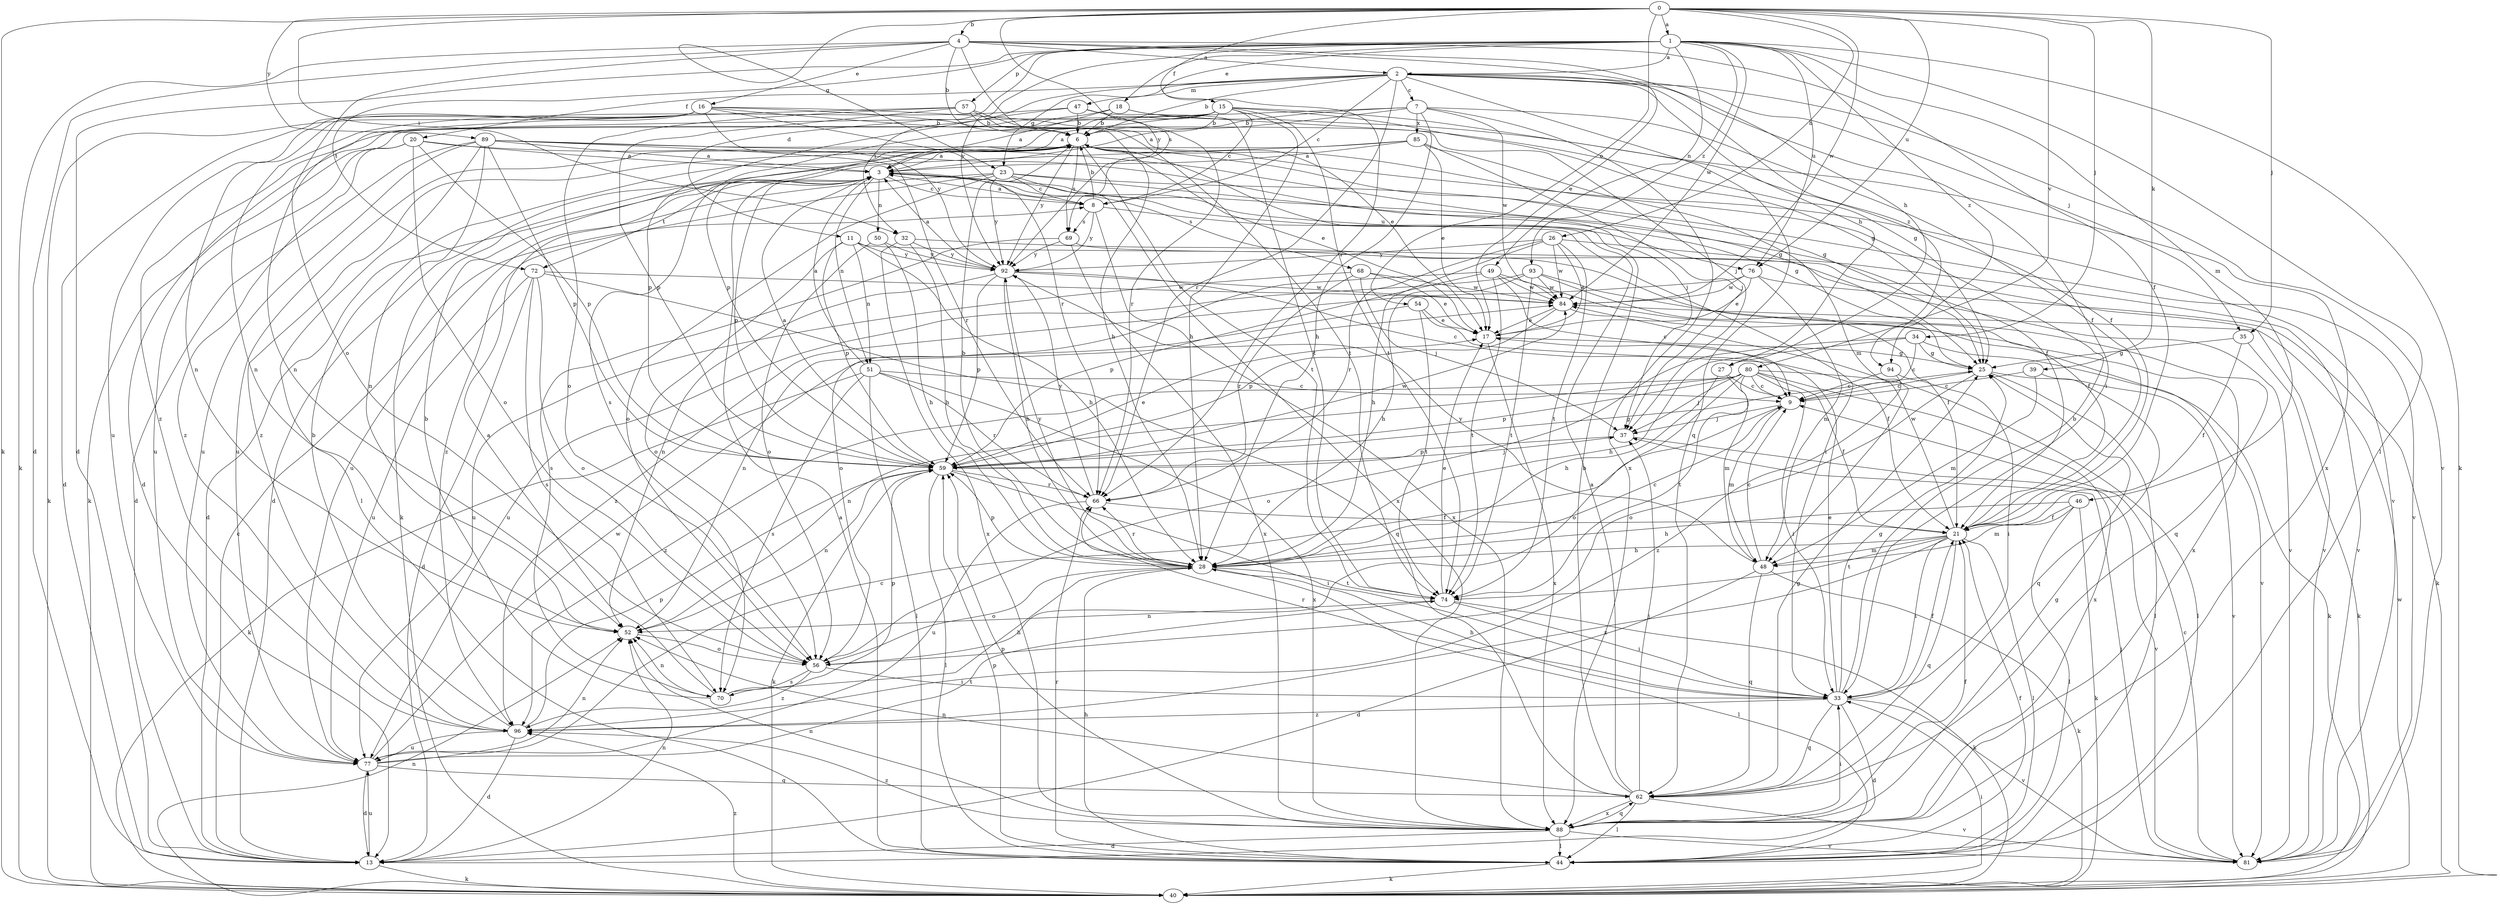 strict digraph  {
0;
1;
2;
3;
4;
6;
7;
8;
9;
11;
13;
15;
16;
17;
18;
20;
21;
23;
25;
26;
27;
28;
32;
33;
34;
35;
37;
39;
40;
44;
46;
47;
48;
49;
50;
51;
52;
54;
56;
57;
59;
62;
66;
68;
69;
70;
72;
74;
76;
77;
80;
81;
84;
85;
88;
89;
92;
93;
94;
96;
0 -> 1  [label=a];
0 -> 4  [label=b];
0 -> 23  [label=g];
0 -> 26  [label=h];
0 -> 32  [label=i];
0 -> 34  [label=j];
0 -> 35  [label=j];
0 -> 39  [label=k];
0 -> 40  [label=k];
0 -> 54  [label=o];
0 -> 66  [label=r];
0 -> 76  [label=u];
0 -> 80  [label=v];
0 -> 84  [label=w];
0 -> 89  [label=y];
0 -> 92  [label=y];
1 -> 2  [label=a];
1 -> 11  [label=d];
1 -> 13  [label=d];
1 -> 15  [label=e];
1 -> 18  [label=f];
1 -> 40  [label=k];
1 -> 44  [label=l];
1 -> 46  [label=m];
1 -> 49  [label=n];
1 -> 57  [label=p];
1 -> 72  [label=t];
1 -> 76  [label=u];
1 -> 84  [label=w];
1 -> 92  [label=y];
1 -> 93  [label=z];
1 -> 94  [label=z];
2 -> 6  [label=b];
2 -> 7  [label=c];
2 -> 8  [label=c];
2 -> 20  [label=f];
2 -> 23  [label=g];
2 -> 27  [label=h];
2 -> 32  [label=i];
2 -> 33  [label=i];
2 -> 35  [label=j];
2 -> 47  [label=m];
2 -> 62  [label=q];
2 -> 66  [label=r];
2 -> 81  [label=v];
2 -> 94  [label=z];
3 -> 8  [label=c];
3 -> 13  [label=d];
3 -> 21  [label=f];
3 -> 50  [label=n];
3 -> 51  [label=n];
3 -> 59  [label=p];
3 -> 68  [label=s];
3 -> 72  [label=t];
3 -> 76  [label=u];
4 -> 2  [label=a];
4 -> 6  [label=b];
4 -> 13  [label=d];
4 -> 16  [label=e];
4 -> 17  [label=e];
4 -> 21  [label=f];
4 -> 27  [label=h];
4 -> 40  [label=k];
4 -> 56  [label=o];
4 -> 69  [label=s];
6 -> 3  [label=a];
6 -> 17  [label=e];
6 -> 25  [label=g];
6 -> 69  [label=s];
6 -> 74  [label=t];
6 -> 77  [label=u];
6 -> 92  [label=y];
6 -> 96  [label=z];
7 -> 3  [label=a];
7 -> 6  [label=b];
7 -> 21  [label=f];
7 -> 28  [label=h];
7 -> 40  [label=k];
7 -> 84  [label=w];
7 -> 85  [label=x];
7 -> 88  [label=x];
8 -> 3  [label=a];
8 -> 6  [label=b];
8 -> 33  [label=i];
8 -> 69  [label=s];
8 -> 88  [label=x];
8 -> 92  [label=y];
9 -> 37  [label=j];
9 -> 48  [label=m];
11 -> 21  [label=f];
11 -> 28  [label=h];
11 -> 51  [label=n];
11 -> 56  [label=o];
11 -> 59  [label=p];
11 -> 92  [label=y];
13 -> 8  [label=c];
13 -> 40  [label=k];
13 -> 52  [label=n];
13 -> 77  [label=u];
15 -> 3  [label=a];
15 -> 6  [label=b];
15 -> 8  [label=c];
15 -> 13  [label=d];
15 -> 21  [label=f];
15 -> 25  [label=g];
15 -> 28  [label=h];
15 -> 59  [label=p];
15 -> 74  [label=t];
15 -> 96  [label=z];
16 -> 6  [label=b];
16 -> 13  [label=d];
16 -> 17  [label=e];
16 -> 37  [label=j];
16 -> 40  [label=k];
16 -> 52  [label=n];
16 -> 66  [label=r];
16 -> 77  [label=u];
16 -> 92  [label=y];
17 -> 25  [label=g];
17 -> 88  [label=x];
18 -> 3  [label=a];
18 -> 6  [label=b];
18 -> 25  [label=g];
18 -> 70  [label=s];
18 -> 88  [label=x];
20 -> 3  [label=a];
20 -> 37  [label=j];
20 -> 56  [label=o];
20 -> 59  [label=p];
20 -> 77  [label=u];
20 -> 96  [label=z];
21 -> 28  [label=h];
21 -> 33  [label=i];
21 -> 44  [label=l];
21 -> 48  [label=m];
21 -> 62  [label=q];
21 -> 74  [label=t];
21 -> 84  [label=w];
21 -> 96  [label=z];
23 -> 8  [label=c];
23 -> 25  [label=g];
23 -> 56  [label=o];
23 -> 77  [label=u];
23 -> 81  [label=v];
23 -> 88  [label=x];
23 -> 92  [label=y];
23 -> 96  [label=z];
25 -> 9  [label=c];
25 -> 44  [label=l];
25 -> 56  [label=o];
25 -> 81  [label=v];
26 -> 17  [label=e];
26 -> 28  [label=h];
26 -> 66  [label=r];
26 -> 74  [label=t];
26 -> 81  [label=v];
26 -> 84  [label=w];
26 -> 92  [label=y];
27 -> 9  [label=c];
27 -> 28  [label=h];
27 -> 48  [label=m];
28 -> 6  [label=b];
28 -> 9  [label=c];
28 -> 44  [label=l];
28 -> 56  [label=o];
28 -> 59  [label=p];
28 -> 66  [label=r];
28 -> 74  [label=t];
28 -> 92  [label=y];
32 -> 28  [label=h];
32 -> 81  [label=v];
32 -> 88  [label=x];
32 -> 92  [label=y];
33 -> 6  [label=b];
33 -> 13  [label=d];
33 -> 17  [label=e];
33 -> 21  [label=f];
33 -> 25  [label=g];
33 -> 28  [label=h];
33 -> 62  [label=q];
33 -> 66  [label=r];
33 -> 81  [label=v];
33 -> 96  [label=z];
34 -> 9  [label=c];
34 -> 25  [label=g];
34 -> 28  [label=h];
34 -> 40  [label=k];
34 -> 56  [label=o];
35 -> 21  [label=f];
35 -> 25  [label=g];
35 -> 40  [label=k];
37 -> 59  [label=p];
37 -> 81  [label=v];
39 -> 9  [label=c];
39 -> 48  [label=m];
39 -> 62  [label=q];
40 -> 33  [label=i];
40 -> 52  [label=n];
40 -> 84  [label=w];
40 -> 96  [label=z];
44 -> 3  [label=a];
44 -> 21  [label=f];
44 -> 28  [label=h];
44 -> 40  [label=k];
44 -> 59  [label=p];
44 -> 66  [label=r];
46 -> 21  [label=f];
46 -> 28  [label=h];
46 -> 40  [label=k];
46 -> 44  [label=l];
46 -> 48  [label=m];
47 -> 6  [label=b];
47 -> 52  [label=n];
47 -> 59  [label=p];
47 -> 66  [label=r];
47 -> 74  [label=t];
48 -> 9  [label=c];
48 -> 13  [label=d];
48 -> 40  [label=k];
48 -> 62  [label=q];
48 -> 92  [label=y];
49 -> 9  [label=c];
49 -> 56  [label=o];
49 -> 59  [label=p];
49 -> 74  [label=t];
49 -> 84  [label=w];
49 -> 88  [label=x];
50 -> 28  [label=h];
50 -> 56  [label=o];
50 -> 92  [label=y];
51 -> 3  [label=a];
51 -> 9  [label=c];
51 -> 40  [label=k];
51 -> 44  [label=l];
51 -> 66  [label=r];
51 -> 70  [label=s];
51 -> 88  [label=x];
52 -> 56  [label=o];
54 -> 17  [label=e];
54 -> 21  [label=f];
54 -> 52  [label=n];
54 -> 74  [label=t];
56 -> 33  [label=i];
56 -> 70  [label=s];
56 -> 96  [label=z];
57 -> 6  [label=b];
57 -> 28  [label=h];
57 -> 52  [label=n];
57 -> 56  [label=o];
57 -> 59  [label=p];
57 -> 74  [label=t];
59 -> 3  [label=a];
59 -> 17  [label=e];
59 -> 25  [label=g];
59 -> 33  [label=i];
59 -> 37  [label=j];
59 -> 40  [label=k];
59 -> 44  [label=l];
59 -> 52  [label=n];
59 -> 66  [label=r];
59 -> 84  [label=w];
62 -> 3  [label=a];
62 -> 6  [label=b];
62 -> 25  [label=g];
62 -> 37  [label=j];
62 -> 44  [label=l];
62 -> 52  [label=n];
62 -> 81  [label=v];
62 -> 88  [label=x];
66 -> 21  [label=f];
66 -> 77  [label=u];
66 -> 92  [label=y];
68 -> 17  [label=e];
68 -> 37  [label=j];
68 -> 66  [label=r];
68 -> 77  [label=u];
68 -> 84  [label=w];
69 -> 70  [label=s];
69 -> 81  [label=v];
69 -> 88  [label=x];
69 -> 92  [label=y];
70 -> 3  [label=a];
70 -> 6  [label=b];
70 -> 28  [label=h];
70 -> 52  [label=n];
70 -> 59  [label=p];
72 -> 13  [label=d];
72 -> 56  [label=o];
72 -> 62  [label=q];
72 -> 70  [label=s];
72 -> 77  [label=u];
72 -> 84  [label=w];
74 -> 17  [label=e];
74 -> 33  [label=i];
74 -> 40  [label=k];
74 -> 52  [label=n];
76 -> 17  [label=e];
76 -> 40  [label=k];
76 -> 48  [label=m];
76 -> 84  [label=w];
76 -> 96  [label=z];
77 -> 9  [label=c];
77 -> 13  [label=d];
77 -> 52  [label=n];
77 -> 62  [label=q];
77 -> 74  [label=t];
77 -> 84  [label=w];
80 -> 9  [label=c];
80 -> 21  [label=f];
80 -> 33  [label=i];
80 -> 37  [label=j];
80 -> 44  [label=l];
80 -> 52  [label=n];
80 -> 56  [label=o];
80 -> 59  [label=p];
80 -> 74  [label=t];
80 -> 88  [label=x];
80 -> 96  [label=z];
81 -> 9  [label=c];
81 -> 37  [label=j];
84 -> 17  [label=e];
84 -> 59  [label=p];
84 -> 81  [label=v];
85 -> 3  [label=a];
85 -> 13  [label=d];
85 -> 17  [label=e];
85 -> 37  [label=j];
85 -> 40  [label=k];
85 -> 48  [label=m];
88 -> 13  [label=d];
88 -> 21  [label=f];
88 -> 25  [label=g];
88 -> 33  [label=i];
88 -> 44  [label=l];
88 -> 52  [label=n];
88 -> 59  [label=p];
88 -> 62  [label=q];
88 -> 81  [label=v];
88 -> 96  [label=z];
89 -> 3  [label=a];
89 -> 13  [label=d];
89 -> 25  [label=g];
89 -> 44  [label=l];
89 -> 52  [label=n];
89 -> 59  [label=p];
89 -> 66  [label=r];
89 -> 77  [label=u];
89 -> 81  [label=v];
92 -> 3  [label=a];
92 -> 9  [label=c];
92 -> 28  [label=h];
92 -> 52  [label=n];
92 -> 59  [label=p];
92 -> 84  [label=w];
93 -> 21  [label=f];
93 -> 28  [label=h];
93 -> 62  [label=q];
93 -> 74  [label=t];
93 -> 77  [label=u];
93 -> 84  [label=w];
94 -> 9  [label=c];
94 -> 33  [label=i];
94 -> 96  [label=z];
96 -> 6  [label=b];
96 -> 13  [label=d];
96 -> 59  [label=p];
96 -> 77  [label=u];
}
